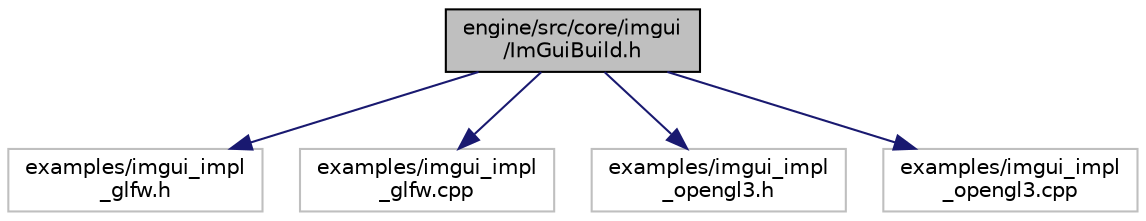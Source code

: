 digraph "engine/src/core/imgui/ImGuiBuild.h"
{
 // LATEX_PDF_SIZE
  edge [fontname="Helvetica",fontsize="10",labelfontname="Helvetica",labelfontsize="10"];
  node [fontname="Helvetica",fontsize="10",shape=record];
  Node1 [label="engine/src/core/imgui\l/ImGuiBuild.h",height=0.2,width=0.4,color="black", fillcolor="grey75", style="filled", fontcolor="black",tooltip="The Imgui build header for compiling platform specific imgui implementations."];
  Node1 -> Node2 [color="midnightblue",fontsize="10",style="solid",fontname="Helvetica"];
  Node2 [label="examples/imgui_impl\l_glfw.h",height=0.2,width=0.4,color="grey75", fillcolor="white", style="filled",tooltip=" "];
  Node1 -> Node3 [color="midnightblue",fontsize="10",style="solid",fontname="Helvetica"];
  Node3 [label="examples/imgui_impl\l_glfw.cpp",height=0.2,width=0.4,color="grey75", fillcolor="white", style="filled",tooltip=" "];
  Node1 -> Node4 [color="midnightblue",fontsize="10",style="solid",fontname="Helvetica"];
  Node4 [label="examples/imgui_impl\l_opengl3.h",height=0.2,width=0.4,color="grey75", fillcolor="white", style="filled",tooltip=" "];
  Node1 -> Node5 [color="midnightblue",fontsize="10",style="solid",fontname="Helvetica"];
  Node5 [label="examples/imgui_impl\l_opengl3.cpp",height=0.2,width=0.4,color="grey75", fillcolor="white", style="filled",tooltip=" "];
}
